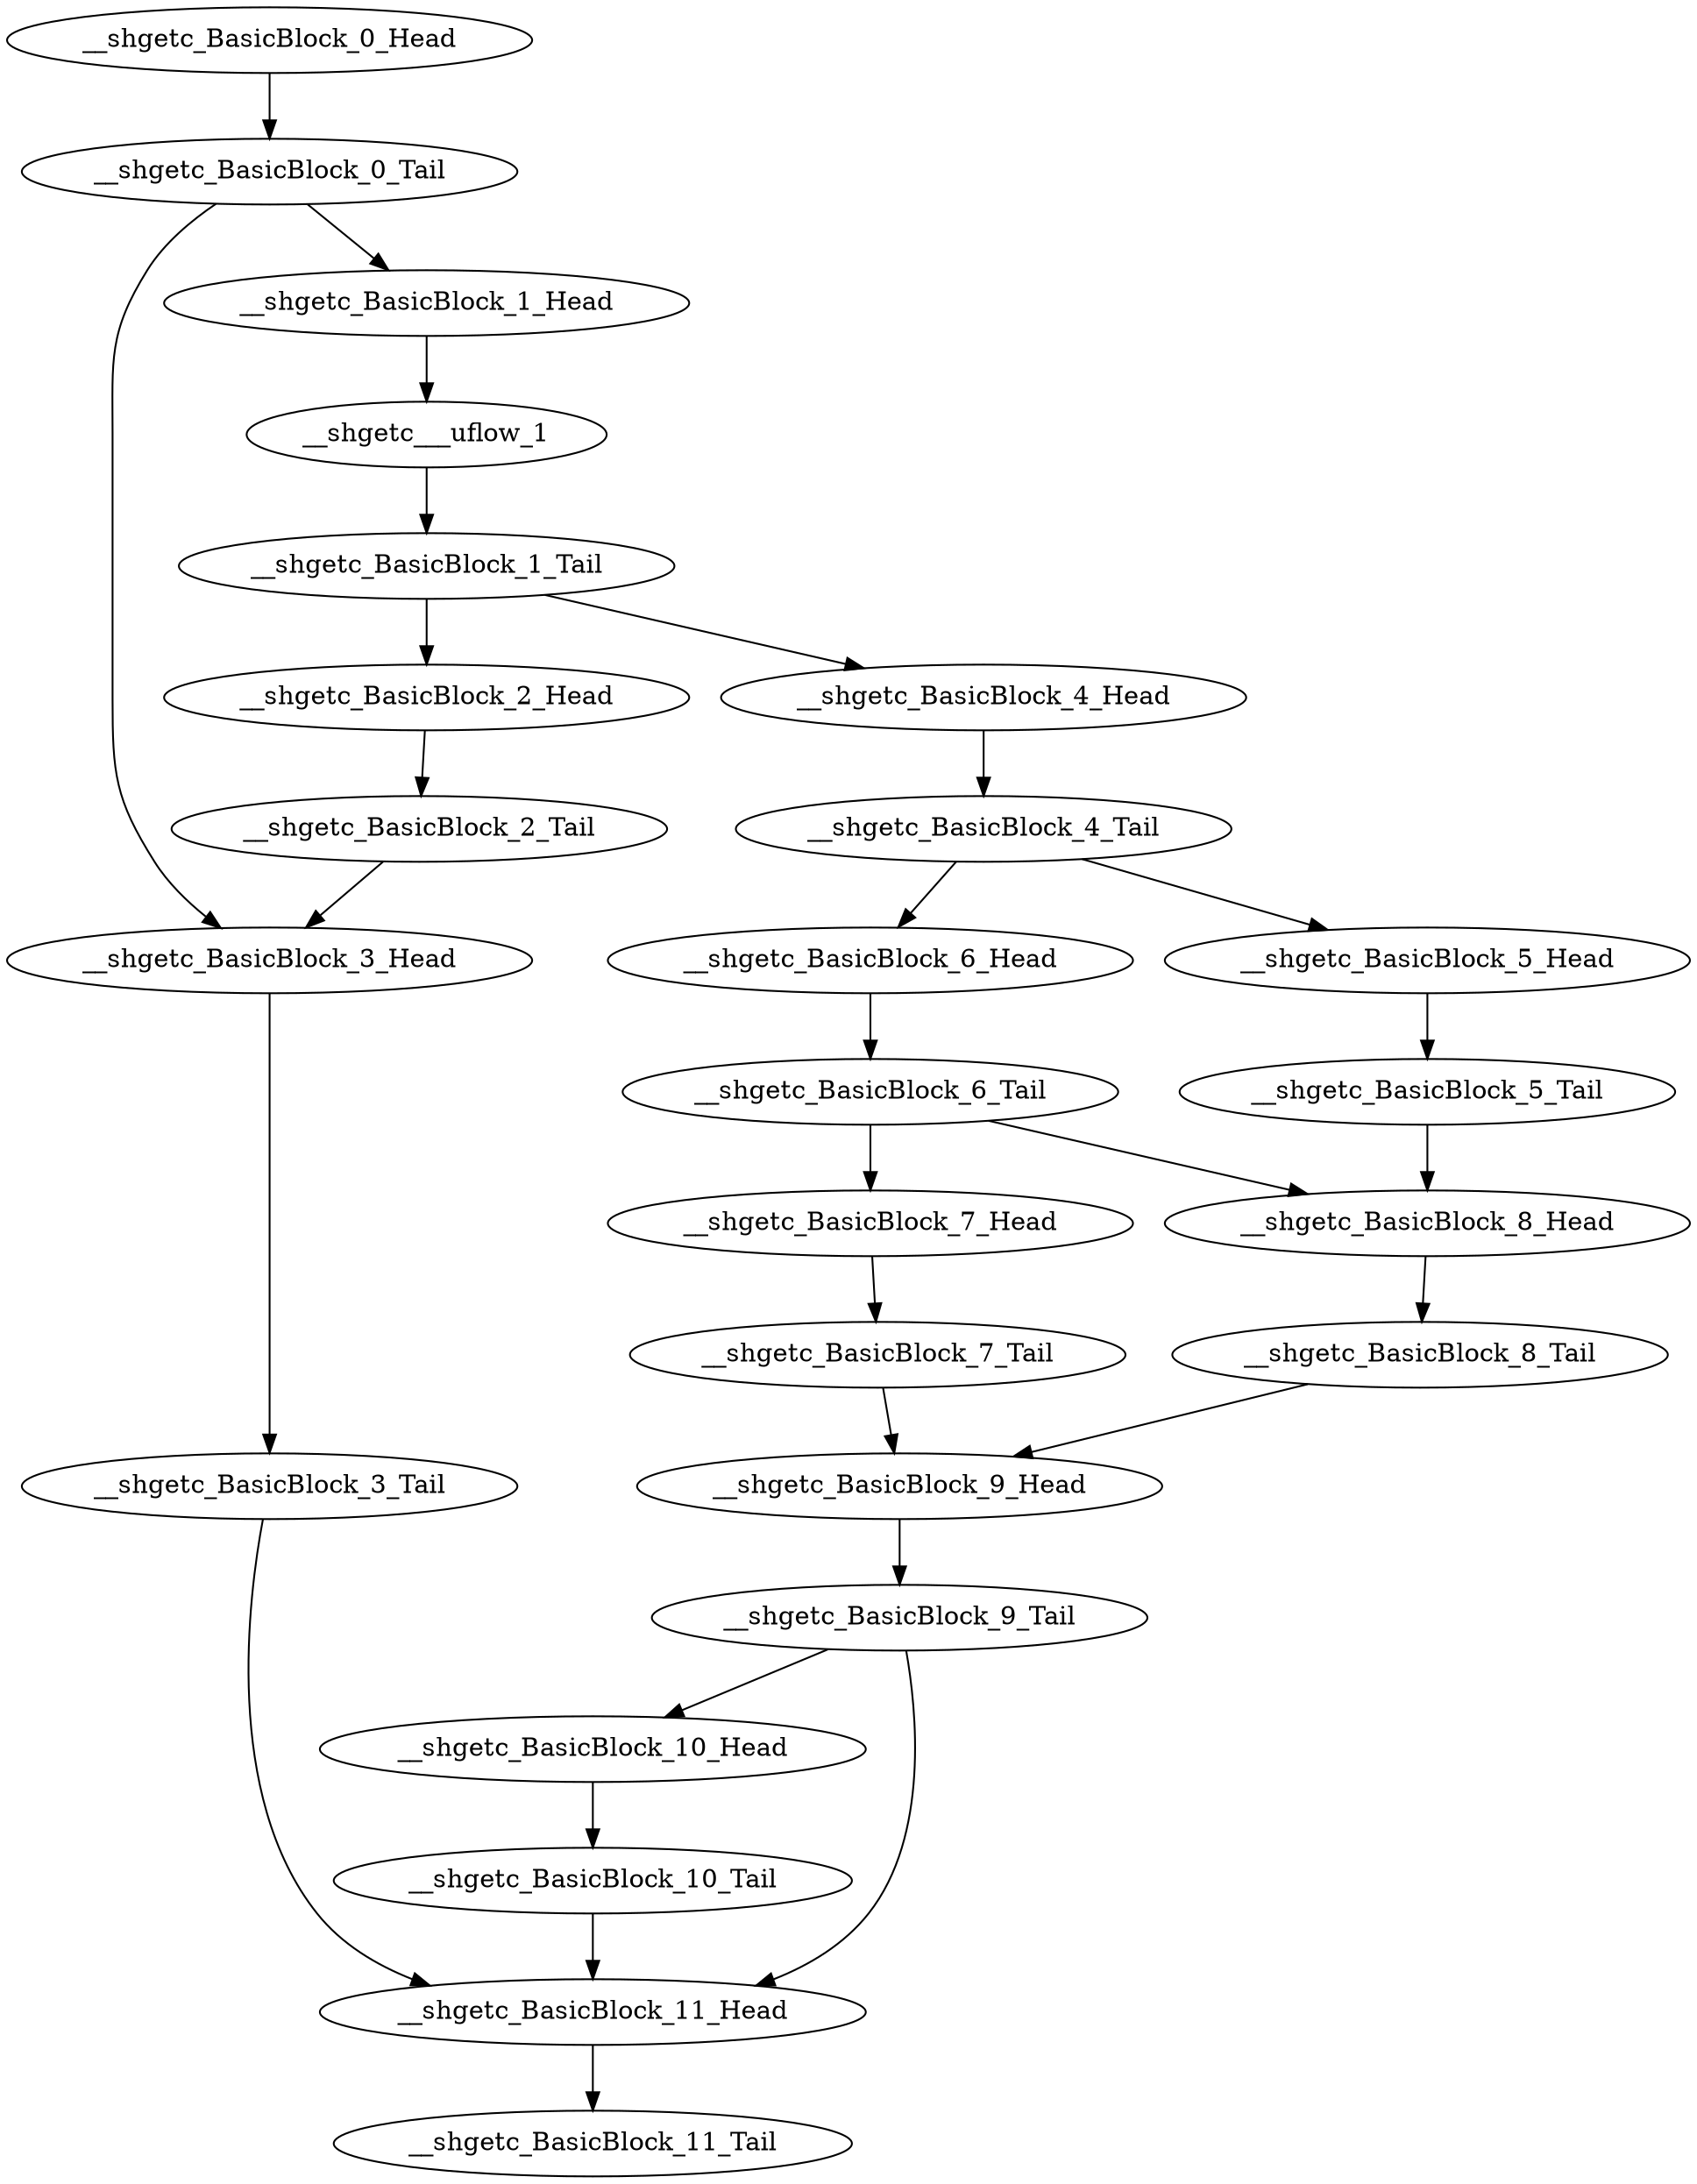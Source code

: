 digraph G {
    "__shgetc_BasicBlock_5_Tail" -> "__shgetc_BasicBlock_8_Head"
    "__shgetc_BasicBlock_2_Head" -> "__shgetc_BasicBlock_2_Tail"
    "__shgetc_BasicBlock_7_Tail" -> "__shgetc_BasicBlock_9_Head"
    "__shgetc_BasicBlock_6_Tail" -> "__shgetc_BasicBlock_7_Head"
    "__shgetc_BasicBlock_6_Tail" -> "__shgetc_BasicBlock_8_Head"
    "__shgetc_BasicBlock_6_Head" -> "__shgetc_BasicBlock_6_Tail"
    "__shgetc_BasicBlock_7_Head" -> "__shgetc_BasicBlock_7_Tail"
    "__shgetc_BasicBlock_9_Head" -> "__shgetc_BasicBlock_9_Tail"
    "__shgetc_BasicBlock_8_Head" -> "__shgetc_BasicBlock_8_Tail"
    "__shgetc_BasicBlock_8_Tail" -> "__shgetc_BasicBlock_9_Head"
    "__shgetc_BasicBlock_9_Tail" -> "__shgetc_BasicBlock_11_Head"
    "__shgetc_BasicBlock_9_Tail" -> "__shgetc_BasicBlock_10_Head"
    "__shgetc_BasicBlock_11_Head" -> "__shgetc_BasicBlock_11_Tail"
    "__shgetc_BasicBlock_2_Tail" -> "__shgetc_BasicBlock_3_Head"
    "__shgetc_BasicBlock_4_Tail" -> "__shgetc_BasicBlock_6_Head"
    "__shgetc_BasicBlock_4_Tail" -> "__shgetc_BasicBlock_5_Head"
    "__shgetc_BasicBlock_0_Head" -> "__shgetc_BasicBlock_0_Tail"
    "__shgetc_BasicBlock_3_Head" -> "__shgetc_BasicBlock_3_Tail"
    "__shgetc_BasicBlock_1_Tail" -> "__shgetc_BasicBlock_2_Head"
    "__shgetc_BasicBlock_1_Tail" -> "__shgetc_BasicBlock_4_Head"
    "__shgetc_BasicBlock_10_Tail" -> "__shgetc_BasicBlock_11_Head"
    "__shgetc_BasicBlock_0_Tail" -> "__shgetc_BasicBlock_3_Head"
    "__shgetc_BasicBlock_0_Tail" -> "__shgetc_BasicBlock_1_Head"
    "__shgetc_BasicBlock_4_Head" -> "__shgetc_BasicBlock_4_Tail"
    "__shgetc_BasicBlock_10_Head" -> "__shgetc_BasicBlock_10_Tail"
    "__shgetc_BasicBlock_1_Head" -> "__shgetc___uflow_1"
    "__shgetc_BasicBlock_5_Head" -> "__shgetc_BasicBlock_5_Tail"
    "__shgetc___uflow_1" -> "__shgetc_BasicBlock_1_Tail"
    "__shgetc_BasicBlock_3_Tail" -> "__shgetc_BasicBlock_11_Head"
}
